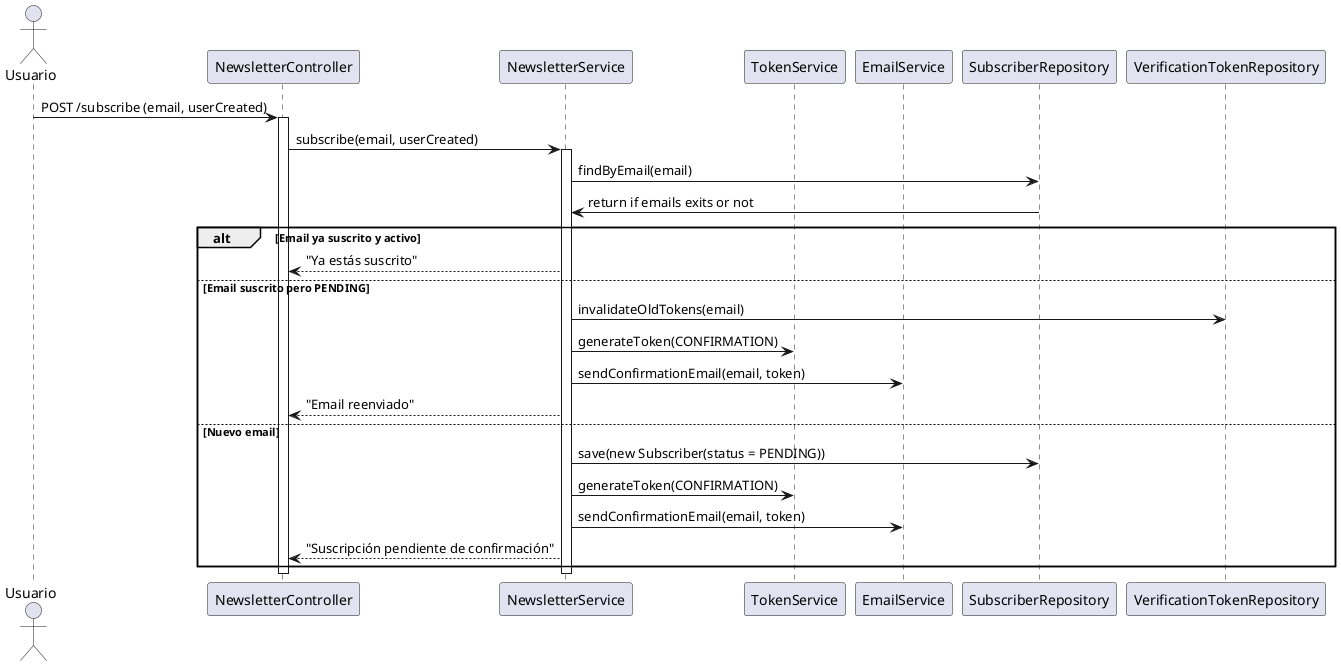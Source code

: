 @startuml subscribe_sequence_diagram
actor Usuario

participant "NewsletterController" as Controller
participant "NewsletterService" as Service
participant "TokenService" as TokenService
participant "EmailService" as EmailService
participant "SubscriberRepository" as Repo
participant "VerificationTokenRepository" as TokenRepo

Usuario -> Controller : POST /subscribe (email, userCreated)

activate Controller
Controller -> Service : subscribe(email, userCreated)
activate Service

Service -> Repo : findByEmail(email)

Repo -> Service : return if emails exits or not
alt Email ya suscrito y activo
    Service --> Controller : "Ya estás suscrito"
else Email suscrito pero PENDING
    Service -> TokenRepo : invalidateOldTokens(email)
    Service -> TokenService : generateToken(CONFIRMATION)
    Service -> EmailService : sendConfirmationEmail(email, token)
    Service --> Controller : "Email reenviado"
else Nuevo email
    Service -> Repo : save(new Subscriber(status = PENDING))
    Service -> TokenService : generateToken(CONFIRMATION)
    Service -> EmailService : sendConfirmationEmail(email, token)
    Service --> Controller : "Suscripción pendiente de confirmación"
end

deactivate Service
deactivate Controller

@enduml

